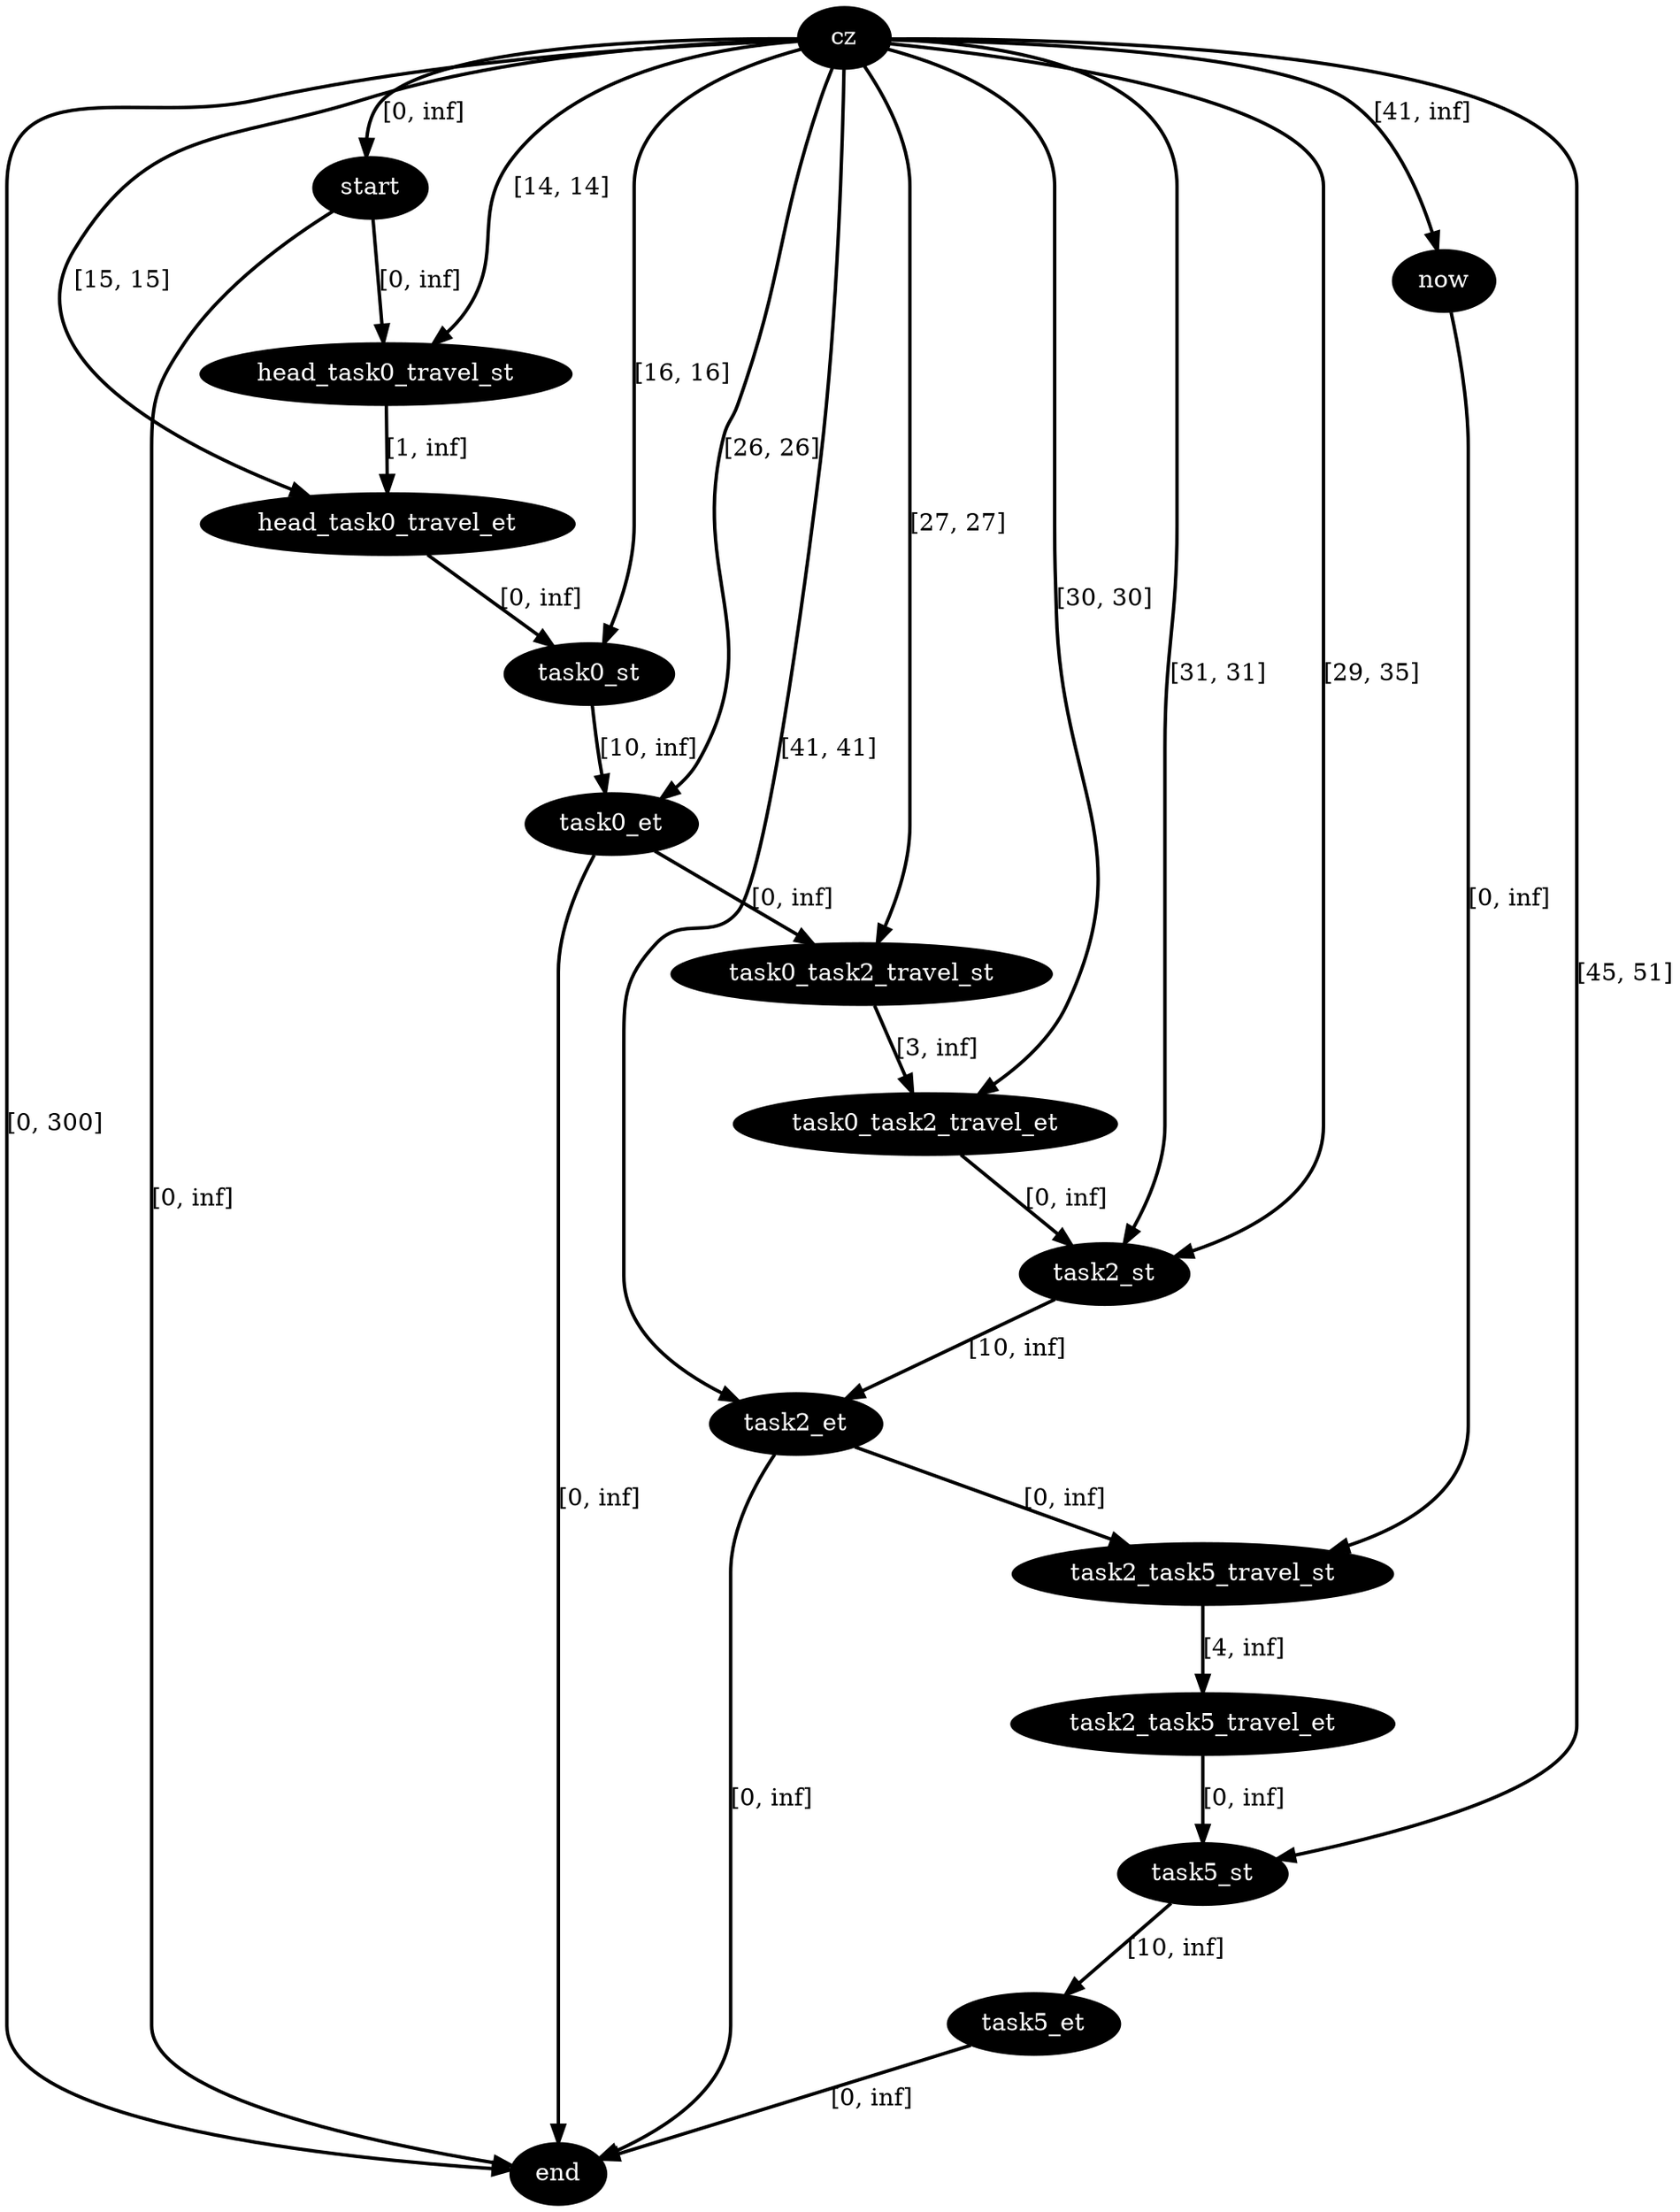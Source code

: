 digraph plan {
0[label="cz",style=filled,fillcolor=black,fontcolor=white];
1[label="start",style=filled,fillcolor=black,fontcolor=white];
2[label="now",style=filled,fillcolor=black,fontcolor=white];
3[label="end",style=filled,fillcolor=black,fontcolor=white];
6[label="head_task0_travel_st",style=filled,fillcolor=black,fontcolor=white];
7[label="head_task0_travel_et",style=filled,fillcolor=black,fontcolor=white];
8[label="task0_st",style=filled,fillcolor=black,fontcolor=white];
9[label="task0_et",style=filled,fillcolor=black,fontcolor=white];
17[label="task2_st",style=filled,fillcolor=black,fontcolor=white];
18[label="task2_et",style=filled,fillcolor=black,fontcolor=white];
22[label="task0_task2_travel_st",style=filled,fillcolor=black,fontcolor=white];
23[label="task0_task2_travel_et",style=filled,fillcolor=black,fontcolor=white];
28[label="task2_task5_travel_st",style=filled,fillcolor=black,fontcolor=white];
29[label="task2_task5_travel_et",style=filled,fillcolor=black,fontcolor=white];
30[label="task5_st",style=filled,fillcolor=black,fontcolor=white];
31[label="task5_et",style=filled,fillcolor=black,fontcolor=white];
"0"->"1"[label="[0, inf]",penwidth=2,color=black];
"0"->"3"[label="[0, 300]",penwidth=2,color=black];
"6"->"7"[label="[1, inf]",penwidth=2,color=black];
"0"->"7"[label="[15, 15]",penwidth=2,color=black];
"1"->"6"[label="[0, inf]",penwidth=2,color=black];
"0"->"6"[label="[14, 14]",penwidth=2,color=black];
"0"->"2"[label="[41, inf]",penwidth=2,color=black];
"2"->"28"[label="[0, inf]",penwidth=2,color=black];
"1"->"3"[label="[0, inf]",penwidth=2,color=black];
"0"->"9"[label="[26, 26]",penwidth=2,color=black];
"9"->"3"[label="[0, inf]",penwidth=2,color=black];
"0"->"8"[label="[16, 16]",penwidth=2,color=black];
"22"->"23"[label="[3, inf]",penwidth=2,color=black];
"0"->"23"[label="[30, 30]",penwidth=2,color=black];
"9"->"22"[label="[0, inf]",penwidth=2,color=black];
"0"->"22"[label="[27, 27]",penwidth=2,color=black];
"8"->"9"[label="[10, inf]",penwidth=2,color=black];
"7"->"8"[label="[0, inf]",penwidth=2,color=black];
"0"->"18"[label="[41, 41]",penwidth=2,color=black];
"18"->"3"[label="[0, inf]",penwidth=2,color=black];
"0"->"17"[label="[31, 31]",penwidth=2,color=black];
"0"->"17"[label="[29, 35]",penwidth=2,color=black];
"28"->"29"[label="[4, inf]",penwidth=2,color=black];
"18"->"28"[label="[0, inf]",penwidth=2,color=black];
"17"->"18"[label="[10, inf]",penwidth=2,color=black];
"23"->"17"[label="[0, inf]",penwidth=2,color=black];
"31"->"3"[label="[0, inf]",penwidth=2,color=black];
"0"->"30"[label="[45, 51]",penwidth=2,color=black];
"30"->"31"[label="[10, inf]",penwidth=2,color=black];
"29"->"30"[label="[0, inf]",penwidth=2,color=black];
}
